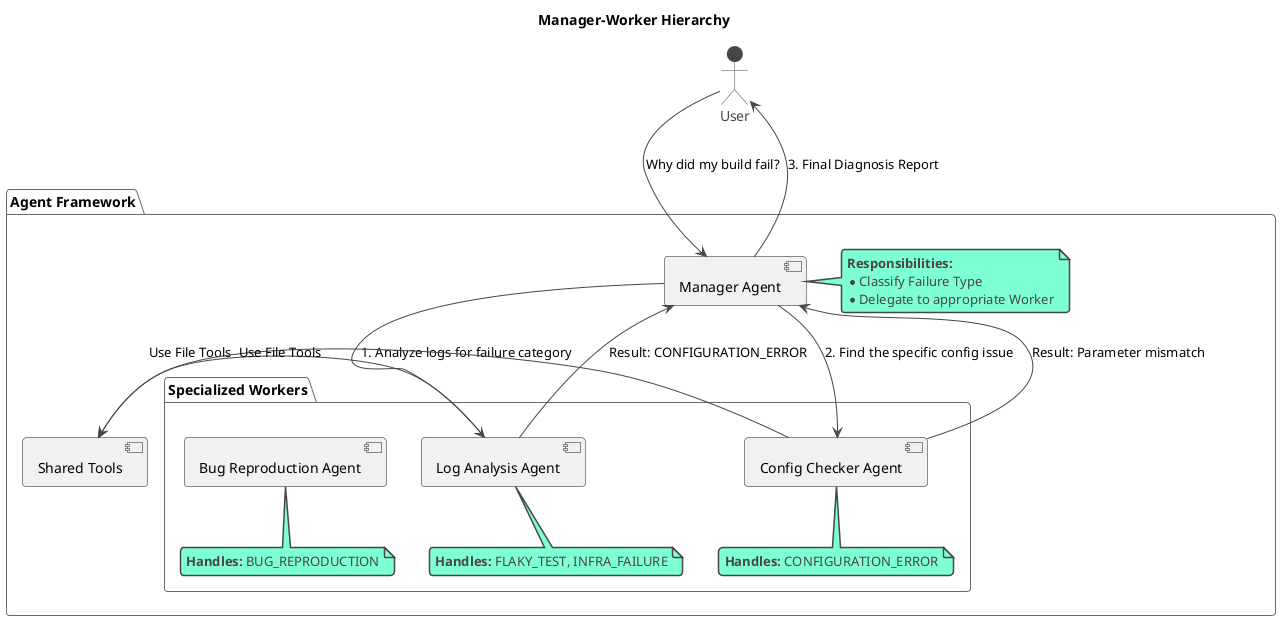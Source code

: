 @startuml
'Description: A hierarchical agent system where a Manager
'             agent triages a problem and delegates sub-tasks
'             to specialized Worker agents based on the error type.
!theme vibrant

title Manager-Worker Hierarchy

actor User

package "Agent Framework" {
  component "Manager Agent" as Manager
  note right of Manager
    **Responsibilities:**
    * Classify Failure Type
    * Delegate to appropriate Worker
  end note

  package "Specialized Workers" {
    component "Config Checker Agent" as ConfigWorker
    note bottom of ConfigWorker
      **Handles:** CONFIGURATION_ERROR
    end note
    
    component "Log Analysis Agent" as LogWorker
    note bottom of LogWorker
      **Handles:** FLAKY_TEST, INFRA_FAILURE
    end note

    component "Bug Reproduction Agent" as BugWorker
    note bottom of BugWorker
      **Handles:** BUG_REPRODUCTION
    end note
  }
  
  component "Shared Tools" as Tools
}

User -down-> Manager : "Why did my build fail?"
Manager -down-> LogWorker : "1. Analyze logs for failure category"
LogWorker -right-> Tools : "Use File Tools"
LogWorker -up-> Manager : "Result: CONFIGURATION_ERROR"
Manager -down-> ConfigWorker : "2. Find the specific config issue"
ConfigWorker -right-> Tools : "Use File Tools"
ConfigWorker -up-> Manager : "Result: Parameter mismatch"
Manager -up-> User : "3. Final Diagnosis Report"
@enduml
